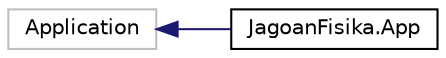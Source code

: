 digraph "Graphe hiérarchique des classes"
{
  edge [fontname="Helvetica",fontsize="10",labelfontname="Helvetica",labelfontsize="10"];
  node [fontname="Helvetica",fontsize="10",shape=record];
  rankdir="LR";
  Node1 [label="Application",height=0.2,width=0.4,color="grey75", fillcolor="white", style="filled"];
  Node1 -> Node2 [dir="back",color="midnightblue",fontsize="10",style="solid",fontname="Helvetica"];
  Node2 [label="JagoanFisika.App",height=0.2,width=0.4,color="black", fillcolor="white", style="filled",URL="$d3/d5d/class_jagoan_fisika_1_1_app.html",tooltip="Interaction logic for App.xaml "];
}

